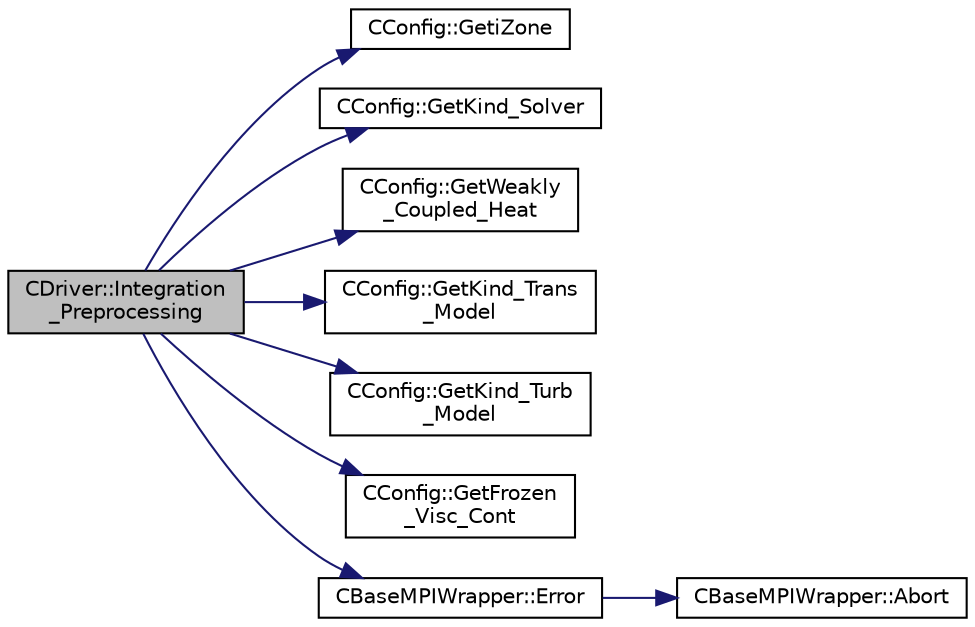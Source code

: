 digraph "CDriver::Integration_Preprocessing"
{
  edge [fontname="Helvetica",fontsize="10",labelfontname="Helvetica",labelfontsize="10"];
  node [fontname="Helvetica",fontsize="10",shape=record];
  rankdir="LR";
  Node1666 [label="CDriver::Integration\l_Preprocessing",height=0.2,width=0.4,color="black", fillcolor="grey75", style="filled", fontcolor="black"];
  Node1666 -> Node1667 [color="midnightblue",fontsize="10",style="solid",fontname="Helvetica"];
  Node1667 [label="CConfig::GetiZone",height=0.2,width=0.4,color="black", fillcolor="white", style="filled",URL="$class_c_config.html#ac09e21f44792b38adb3f933a4426b25f",tooltip="Provides the number of varaibles. "];
  Node1666 -> Node1668 [color="midnightblue",fontsize="10",style="solid",fontname="Helvetica"];
  Node1668 [label="CConfig::GetKind_Solver",height=0.2,width=0.4,color="black", fillcolor="white", style="filled",URL="$class_c_config.html#a0e2628fc803f14ec6179427ee02e8655",tooltip="Governing equations of the flow (it can be different from the run time equation). ..."];
  Node1666 -> Node1669 [color="midnightblue",fontsize="10",style="solid",fontname="Helvetica"];
  Node1669 [label="CConfig::GetWeakly\l_Coupled_Heat",height=0.2,width=0.4,color="black", fillcolor="white", style="filled",URL="$class_c_config.html#adb13f6471b2c0bbef919ae9d8fe95f68",tooltip="Get the heat equation. "];
  Node1666 -> Node1670 [color="midnightblue",fontsize="10",style="solid",fontname="Helvetica"];
  Node1670 [label="CConfig::GetKind_Trans\l_Model",height=0.2,width=0.4,color="black", fillcolor="white", style="filled",URL="$class_c_config.html#a362c61be9d6c43c8913d7379c6fd2300",tooltip="Get the kind of the transition model. "];
  Node1666 -> Node1671 [color="midnightblue",fontsize="10",style="solid",fontname="Helvetica"];
  Node1671 [label="CConfig::GetKind_Turb\l_Model",height=0.2,width=0.4,color="black", fillcolor="white", style="filled",URL="$class_c_config.html#a40aaed07fc5844d505d2c0b7076594d7",tooltip="Get the kind of the turbulence model. "];
  Node1666 -> Node1672 [color="midnightblue",fontsize="10",style="solid",fontname="Helvetica"];
  Node1672 [label="CConfig::GetFrozen\l_Visc_Cont",height=0.2,width=0.4,color="black", fillcolor="white", style="filled",URL="$class_c_config.html#aec67dda6436453412e8647ee6879108b",tooltip="Provides information about the way in which the turbulence will be treated by the cont..."];
  Node1666 -> Node1673 [color="midnightblue",fontsize="10",style="solid",fontname="Helvetica"];
  Node1673 [label="CBaseMPIWrapper::Error",height=0.2,width=0.4,color="black", fillcolor="white", style="filled",URL="$class_c_base_m_p_i_wrapper.html#a04457c47629bda56704e6a8804833eeb"];
  Node1673 -> Node1674 [color="midnightblue",fontsize="10",style="solid",fontname="Helvetica"];
  Node1674 [label="CBaseMPIWrapper::Abort",height=0.2,width=0.4,color="black", fillcolor="white", style="filled",URL="$class_c_base_m_p_i_wrapper.html#a21ef5681e2acb532d345e9bab173ef07"];
}

